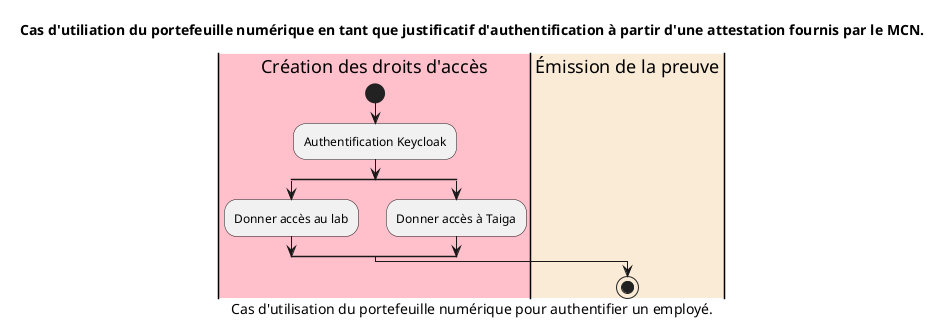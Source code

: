 @startuml
title
    Cas d'utiliation du portefeuille numérique en tant que justificatif d'authentification à partir d'une attestation fournis par le MCN.
end title

caption Cas d'utilisation du portefeuille numérique pour authentifier un employé.

|#pink|Création des droits d'accès|
start
:Authentification Keycloak;
split
:Donner accès au lab;
split again
:Donner accès à Taiga;
end split
|#AntiqueWhite|Émission de la preuve|
stop
@enduml
